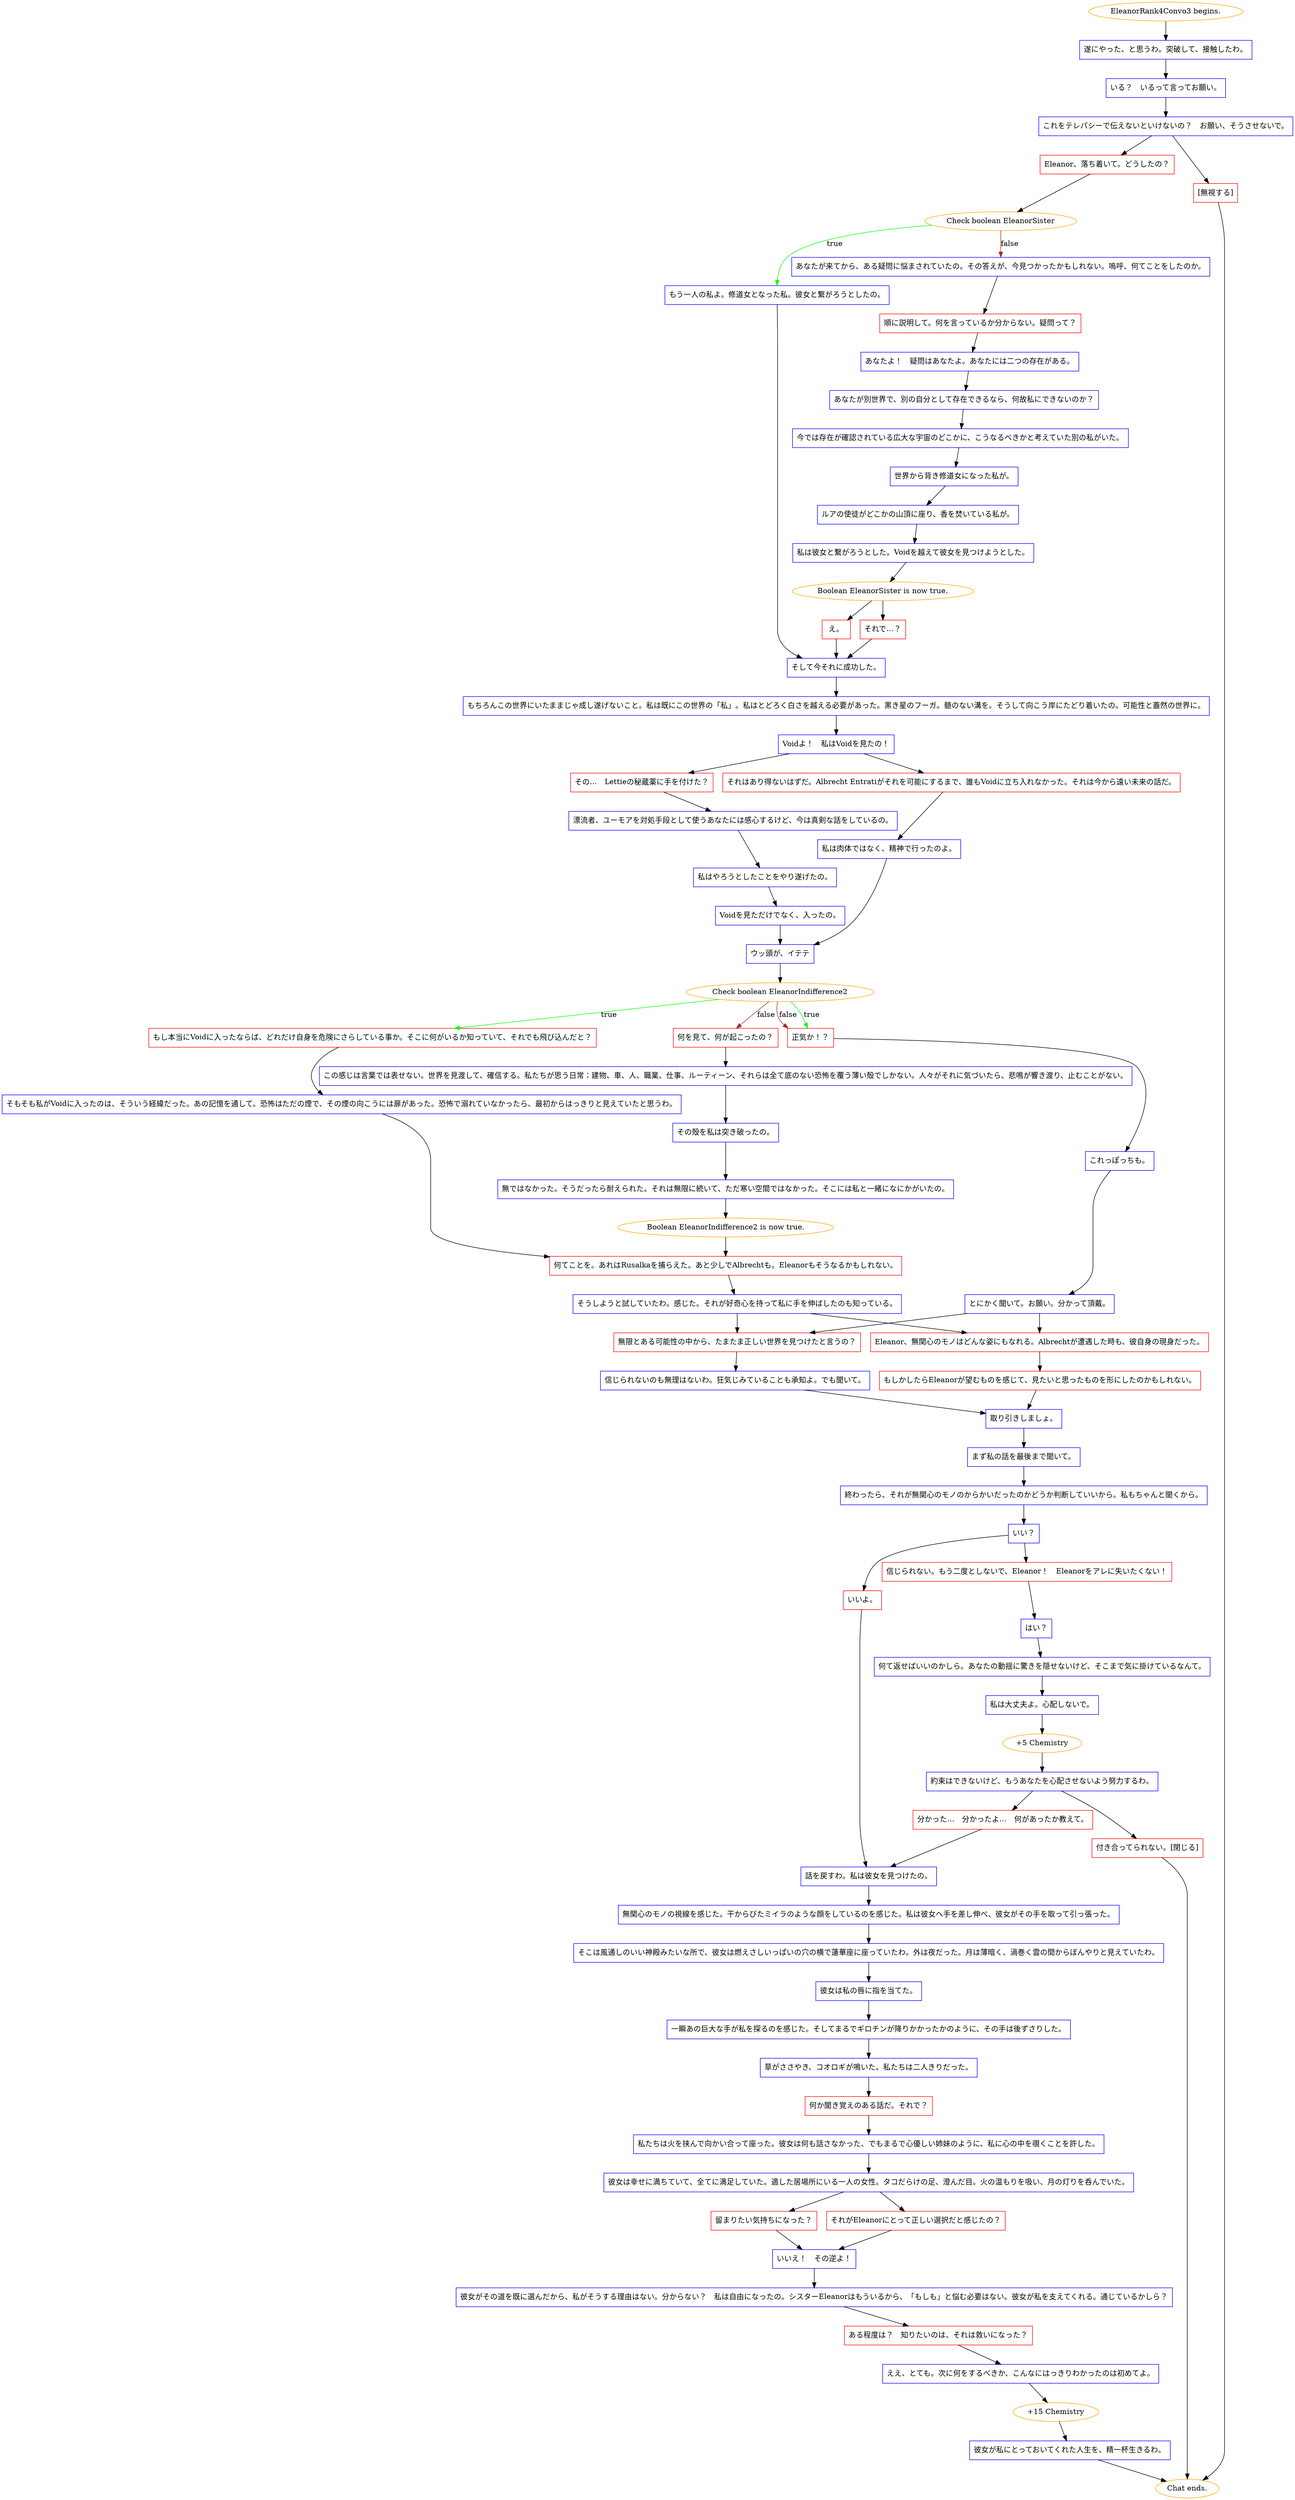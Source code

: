 digraph {
	"EleanorRank4Convo3 begins." [color=orange];
		"EleanorRank4Convo3 begins." -> j1234303963;
	j1234303963 [label="遂にやった、と思うわ。突破して、接触したわ。",shape=box,color=blue];
		j1234303963 -> j2788420660;
	j2788420660 [label="いる？　いるって言ってお願い。",shape=box,color=blue];
		j2788420660 -> j3634053588;
	j3634053588 [label="これをテレパシーで伝えないといけないの？　お願い、そうさせないで。",shape=box,color=blue];
		j3634053588 -> j2406547904;
		j3634053588 -> j85835136;
	j2406547904 [label="Eleanor、落ち着いて。どうしたの？",shape=box,color=red];
		j2406547904 -> j654081298;
	j85835136 [label="[無視する]",shape=box,color=red];
		j85835136 -> "Chat ends.";
	j654081298 [label="Check boolean EleanorSister",color=orange];
		j654081298 -> j3402845569 [label=true,color=green];
		j654081298 -> j2529333723 [label=false,color=brown];
	"Chat ends." [color=orange];
	j3402845569 [label="もう一人の私よ。修道女となった私。彼女と繋がろうとしたの。",shape=box,color=blue];
		j3402845569 -> j3289866299;
	j2529333723 [label="あなたが来てから、ある疑問に悩まされていたの。その答えが、今見つかったかもしれない。嗚呼、何てことをしたのか。",shape=box,color=blue];
		j2529333723 -> j215347865;
	j3289866299 [label="そして今それに成功した。",shape=box,color=blue];
		j3289866299 -> j197565336;
	j215347865 [label="順に説明して。何を言っているか分からない。疑問って？",shape=box,color=red];
		j215347865 -> j1871840225;
	j197565336 [label="もちろんこの世界にいたままじゃ成し遂げないこと。私は既にこの世界の「私」。私はとどろく白さを越える必要があった。黒き星のフーガ。髄のない溝を。そうして向こう岸にたどり着いたの。可能性と蓋然の世界に。",shape=box,color=blue];
		j197565336 -> j1963283203;
	j1871840225 [label="あなたよ！　疑問はあなたよ。あなたには二つの存在がある。",shape=box,color=blue];
		j1871840225 -> j2237210728;
	j1963283203 [label="Voidよ！　私はVoidを見たの！",shape=box,color=blue];
		j1963283203 -> j3417900853;
		j1963283203 -> j1499377141;
	j2237210728 [label="あなたが別世界で、別の自分として存在できるなら、何故私にできないのか？",shape=box,color=blue];
		j2237210728 -> j1981310489;
	j3417900853 [label="その…　Lettieの秘蔵薬に手を付けた？",shape=box,color=red];
		j3417900853 -> j2419041961;
	j1499377141 [label="それはあり得ないはずだ。Albrecht Entratiがそれを可能にするまで、誰もVoidに立ち入れなかった。それは今から遠い未来の話だ。",shape=box,color=red];
		j1499377141 -> j1763604020;
	j1981310489 [label="今では存在が確認されている広大な宇宙のどこかに、こうなるべきかと考えていた別の私がいた。",shape=box,color=blue];
		j1981310489 -> j137569662;
	j2419041961 [label="漂流者、ユーモアを対処手段として使うあなたには感心するけど、今は真剣な話をしているの。",shape=box,color=blue];
		j2419041961 -> j931756159;
	j1763604020 [label="私は肉体ではなく、精神で行ったのよ。",shape=box,color=blue];
		j1763604020 -> j2885800430;
	j137569662 [label="世界から背き修道女になった私が。",shape=box,color=blue];
		j137569662 -> j1689549952;
	j931756159 [label="私はやろうとしたことをやり遂げたの。",shape=box,color=blue];
		j931756159 -> j3340130911;
	j2885800430 [label="ウッ頭が、イテテ",shape=box,color=blue];
		j2885800430 -> j3014708669;
	j1689549952 [label="ルアの使徒がどこかの山頂に座り、香を焚いている私が。",shape=box,color=blue];
		j1689549952 -> j1220924019;
	j3340130911 [label="Voidを見ただけでなく、入ったの。",shape=box,color=blue];
		j3340130911 -> j2885800430;
	j3014708669 [label="Check boolean EleanorIndifference2",color=orange];
		j3014708669 -> j352071049 [label=true,color=green];
		j3014708669 -> j499129659 [label=true,color=green];
		j3014708669 -> j3332221971 [label=false,color=brown];
		j3014708669 -> j499129659 [label=false,color=brown];
	j1220924019 [label="私は彼女と繋がろうとした。Voidを越えて彼女を見つけようとした。",shape=box,color=blue];
		j1220924019 -> j3212129121;
	j352071049 [label="もし本当にVoidに入ったならば、どれだけ自身を危険にさらしている事か。そこに何がいるか知っていて、それでも飛び込んだと？",shape=box,color=red];
		j352071049 -> j1410422660;
	j499129659 [label="正気か！？",shape=box,color=red];
		j499129659 -> j1987946820;
	j3332221971 [label="何を見て、何が起こったの？",shape=box,color=red];
		j3332221971 -> j24827264;
	j3212129121 [label="Boolean EleanorSister is now true.",color=orange];
		j3212129121 -> j1737216148;
		j3212129121 -> j1348021747;
	j1410422660 [label="そもそも私がVoidに入ったのは、そういう経緯だった。あの記憶を通して。恐怖はただの煙で、その煙の向こうには扉があった。恐怖で溺れていなかったら、最初からはっきりと見えていたと思うわ。",shape=box,color=blue];
		j1410422660 -> j1391108712;
	j1987946820 [label="これっぽっちも。",shape=box,color=blue];
		j1987946820 -> j600243322;
	j24827264 [label="この感じは言葉では表せない。世界を見渡して、確信する。私たちが思う日常：建物、車、人、職業、仕事、ルーティーン、それらは全て底のない恐怖を覆う薄い殻でしかない。人々がそれに気づいたら、悲鳴が響き渡り、止むことがない。",shape=box,color=blue];
		j24827264 -> j3722527627;
	j1737216148 [label="え。",shape=box,color=red];
		j1737216148 -> j3289866299;
	j1348021747 [label="それで…？",shape=box,color=red];
		j1348021747 -> j3289866299;
	j1391108712 [label="何てことを。あれはRusalkaを捕らえた。あと少しでAlbrechtも。Eleanorもそうなるかもしれない。",shape=box,color=red];
		j1391108712 -> j203738103;
	j600243322 [label="とにかく聞いて。お願い。分かって頂戴。",shape=box,color=blue];
		j600243322 -> j3190173718;
		j600243322 -> j2534832524;
	j3722527627 [label="その殻を私は突き破ったの。",shape=box,color=blue];
		j3722527627 -> j3770843824;
	j203738103 [label="そうしようと試していたわ。感じた。それが好奇心を持って私に手を伸ばしたのも知っている。",shape=box,color=blue];
		j203738103 -> j3190173718;
		j203738103 -> j2534832524;
	j3190173718 [label="無限とある可能性の中から、たまたま正しい世界を見つけたと言うの？",shape=box,color=red];
		j3190173718 -> j1244598279;
	j2534832524 [label="Eleanor、無関心のモノはどんな姿にもなれる。Albrechtが遭遇した時も、彼自身の現身だった。",shape=box,color=red];
		j2534832524 -> j1008563759;
	j3770843824 [label="無ではなかった。そうだったら耐えられた。それは無限に続いて、ただ寒い空間ではなかった。そこには私と一緒になにかがいたの。",shape=box,color=blue];
		j3770843824 -> j667038161;
	j1244598279 [label="信じられないのも無理はないわ。狂気じみていることも承知よ。でも聞いて。",shape=box,color=blue];
		j1244598279 -> j4002487561;
	j1008563759 [label="もしかしたらEleanorが望むものを感じて、見たいと思ったものを形にしたのかもしれない。",shape=box,color=red];
		j1008563759 -> j4002487561;
	j667038161 [label="Boolean EleanorIndifference2 is now true.",color=orange];
		j667038161 -> j1391108712;
	j4002487561 [label="取り引きしましょ。",shape=box,color=blue];
		j4002487561 -> j3718716323;
	j3718716323 [label="まず私の話を最後まで聞いて。",shape=box,color=blue];
		j3718716323 -> j60845324;
	j60845324 [label="終わったら、それが無関心のモノのからかいだったのかどうか判断していいから。私もちゃんと聞くから。",shape=box,color=blue];
		j60845324 -> j191254426;
	j191254426 [label="いい？",shape=box,color=blue];
		j191254426 -> j74627014;
		j191254426 -> j859120043;
	j74627014 [label="いいよ。",shape=box,color=red];
		j74627014 -> j1085078705;
	j859120043 [label="信じられない。もう二度としないで、Eleanor！　Eleanorをアレに失いたくない！",shape=box,color=red];
		j859120043 -> j56942038;
	j1085078705 [label="話を戻すわ。私は彼女を見つけたの。",shape=box,color=blue];
		j1085078705 -> j717909510;
	j56942038 [label="はい？",shape=box,color=blue];
		j56942038 -> j116501290;
	j717909510 [label="無関心のモノの視線を感じた。干からびたミイラのような顔をしているのを感じた。私は彼女へ手を差し伸べ、彼女がその手を取って引っ張った。",shape=box,color=blue];
		j717909510 -> j1363461627;
	j116501290 [label="何て返せばいいのかしら。あなたの動揺に驚きを隠せないけど、そこまで気に掛けているなんて。",shape=box,color=blue];
		j116501290 -> j1826837194;
	j1363461627 [label="そこは風通しのいい神殿みたいな所で、彼女は燃えさしいっぱいの穴の横で蓮華座に座っていたわ。外は夜だった。月は薄暗く、渦巻く雲の間からぼんやりと見えていたわ。",shape=box,color=blue];
		j1363461627 -> j2226771528;
	j1826837194 [label="私は大丈夫よ。心配しないで。",shape=box,color=blue];
		j1826837194 -> j2757265147;
	j2226771528 [label="彼女は私の唇に指を当てた。",shape=box,color=blue];
		j2226771528 -> j363740685;
	j2757265147 [label="+5 Chemistry",color=orange];
		j2757265147 -> j3950855560;
	j363740685 [label="一瞬あの巨大な手が私を探るのを感じた。そしてまるでギロチンが降りかかったかのように、その手は後ずさりした。",shape=box,color=blue];
		j363740685 -> j2473288711;
	j3950855560 [label="約束はできないけど、もうあなたを心配させないよう努力するわ。",shape=box,color=blue];
		j3950855560 -> j2621321697;
		j3950855560 -> j3141313533;
	j2473288711 [label="草がささやき、コオロギが鳴いた。私たちは二人きりだった。",shape=box,color=blue];
		j2473288711 -> j3568146407;
	j2621321697 [label="分かった…　分かったよ…　何があったか教えて。",shape=box,color=red];
		j2621321697 -> j1085078705;
	j3141313533 [label="付き合ってられない。[閉じる]",shape=box,color=red];
		j3141313533 -> "Chat ends.";
	j3568146407 [label="何か聞き覚えのある話だ。それで？",shape=box,color=red];
		j3568146407 -> j1923234157;
	j1923234157 [label="私たちは火を挟んで向かい合って座った。彼女は何も話さなかった、でもまるで心優しい姉妹のように、私に心の中を覗くことを許した。",shape=box,color=blue];
		j1923234157 -> j592384164;
	j592384164 [label="彼女は幸せに満ちていて、全てに満足していた。適した居場所にいる一人の女性。タコだらけの足、澄んだ目。火の温もりを吸い、月の灯りを呑んでいた。",shape=box,color=blue];
		j592384164 -> j3046179468;
		j592384164 -> j4229094616;
	j3046179468 [label="それがEleanorにとって正しい選択だと感じたの？",shape=box,color=red];
		j3046179468 -> j3778467129;
	j4229094616 [label="留まりたい気持ちになった？",shape=box,color=red];
		j4229094616 -> j3778467129;
	j3778467129 [label="いいえ！　その逆よ！",shape=box,color=blue];
		j3778467129 -> j3788891075;
	j3788891075 [label="彼女がその道を既に選んだから、私がそうする理由はない。分からない？　私は自由になったの。シスターEleanorはもういるから、「もしも」と悩む必要はない。彼女が私を支えてくれる。通じているかしら？",shape=box,color=blue];
		j3788891075 -> j1998879128;
	j1998879128 [label="ある程度は？　知りたいのは、それは救いになった？",shape=box,color=red];
		j1998879128 -> j2598562227;
	j2598562227 [label="ええ、とても。次に何をするべきか、こんなにはっきりわかったのは初めてよ。",shape=box,color=blue];
		j2598562227 -> j837445753;
	j837445753 [label="+15 Chemistry",color=orange];
		j837445753 -> j4162789076;
	j4162789076 [label="彼女が私にとっておいてくれた人生を、精一杯生きるわ。",shape=box,color=blue];
		j4162789076 -> "Chat ends.";
}